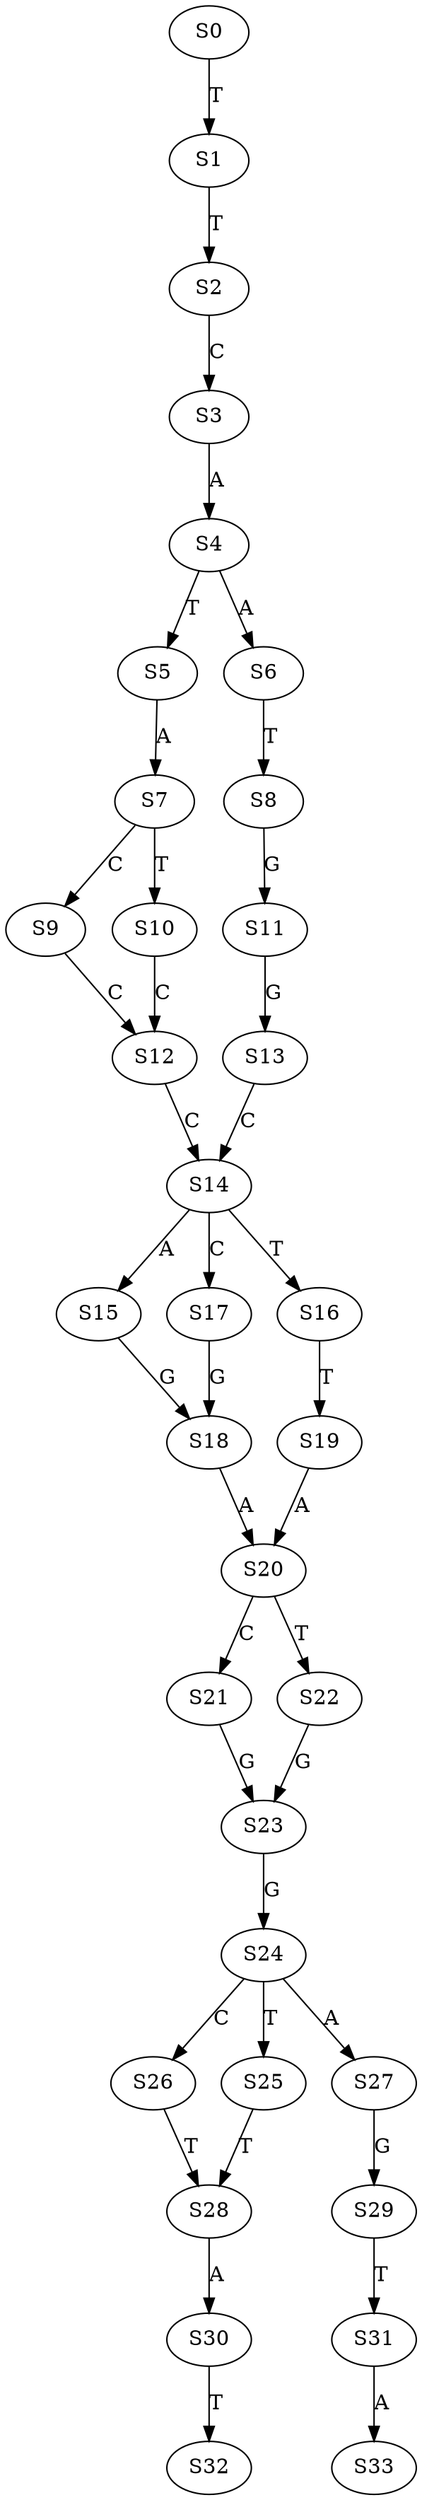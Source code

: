 strict digraph  {
	S0 -> S1 [ label = T ];
	S1 -> S2 [ label = T ];
	S2 -> S3 [ label = C ];
	S3 -> S4 [ label = A ];
	S4 -> S5 [ label = T ];
	S4 -> S6 [ label = A ];
	S5 -> S7 [ label = A ];
	S6 -> S8 [ label = T ];
	S7 -> S9 [ label = C ];
	S7 -> S10 [ label = T ];
	S8 -> S11 [ label = G ];
	S9 -> S12 [ label = C ];
	S10 -> S12 [ label = C ];
	S11 -> S13 [ label = G ];
	S12 -> S14 [ label = C ];
	S13 -> S14 [ label = C ];
	S14 -> S15 [ label = A ];
	S14 -> S16 [ label = T ];
	S14 -> S17 [ label = C ];
	S15 -> S18 [ label = G ];
	S16 -> S19 [ label = T ];
	S17 -> S18 [ label = G ];
	S18 -> S20 [ label = A ];
	S19 -> S20 [ label = A ];
	S20 -> S21 [ label = C ];
	S20 -> S22 [ label = T ];
	S21 -> S23 [ label = G ];
	S22 -> S23 [ label = G ];
	S23 -> S24 [ label = G ];
	S24 -> S25 [ label = T ];
	S24 -> S26 [ label = C ];
	S24 -> S27 [ label = A ];
	S25 -> S28 [ label = T ];
	S26 -> S28 [ label = T ];
	S27 -> S29 [ label = G ];
	S28 -> S30 [ label = A ];
	S29 -> S31 [ label = T ];
	S30 -> S32 [ label = T ];
	S31 -> S33 [ label = A ];
}
